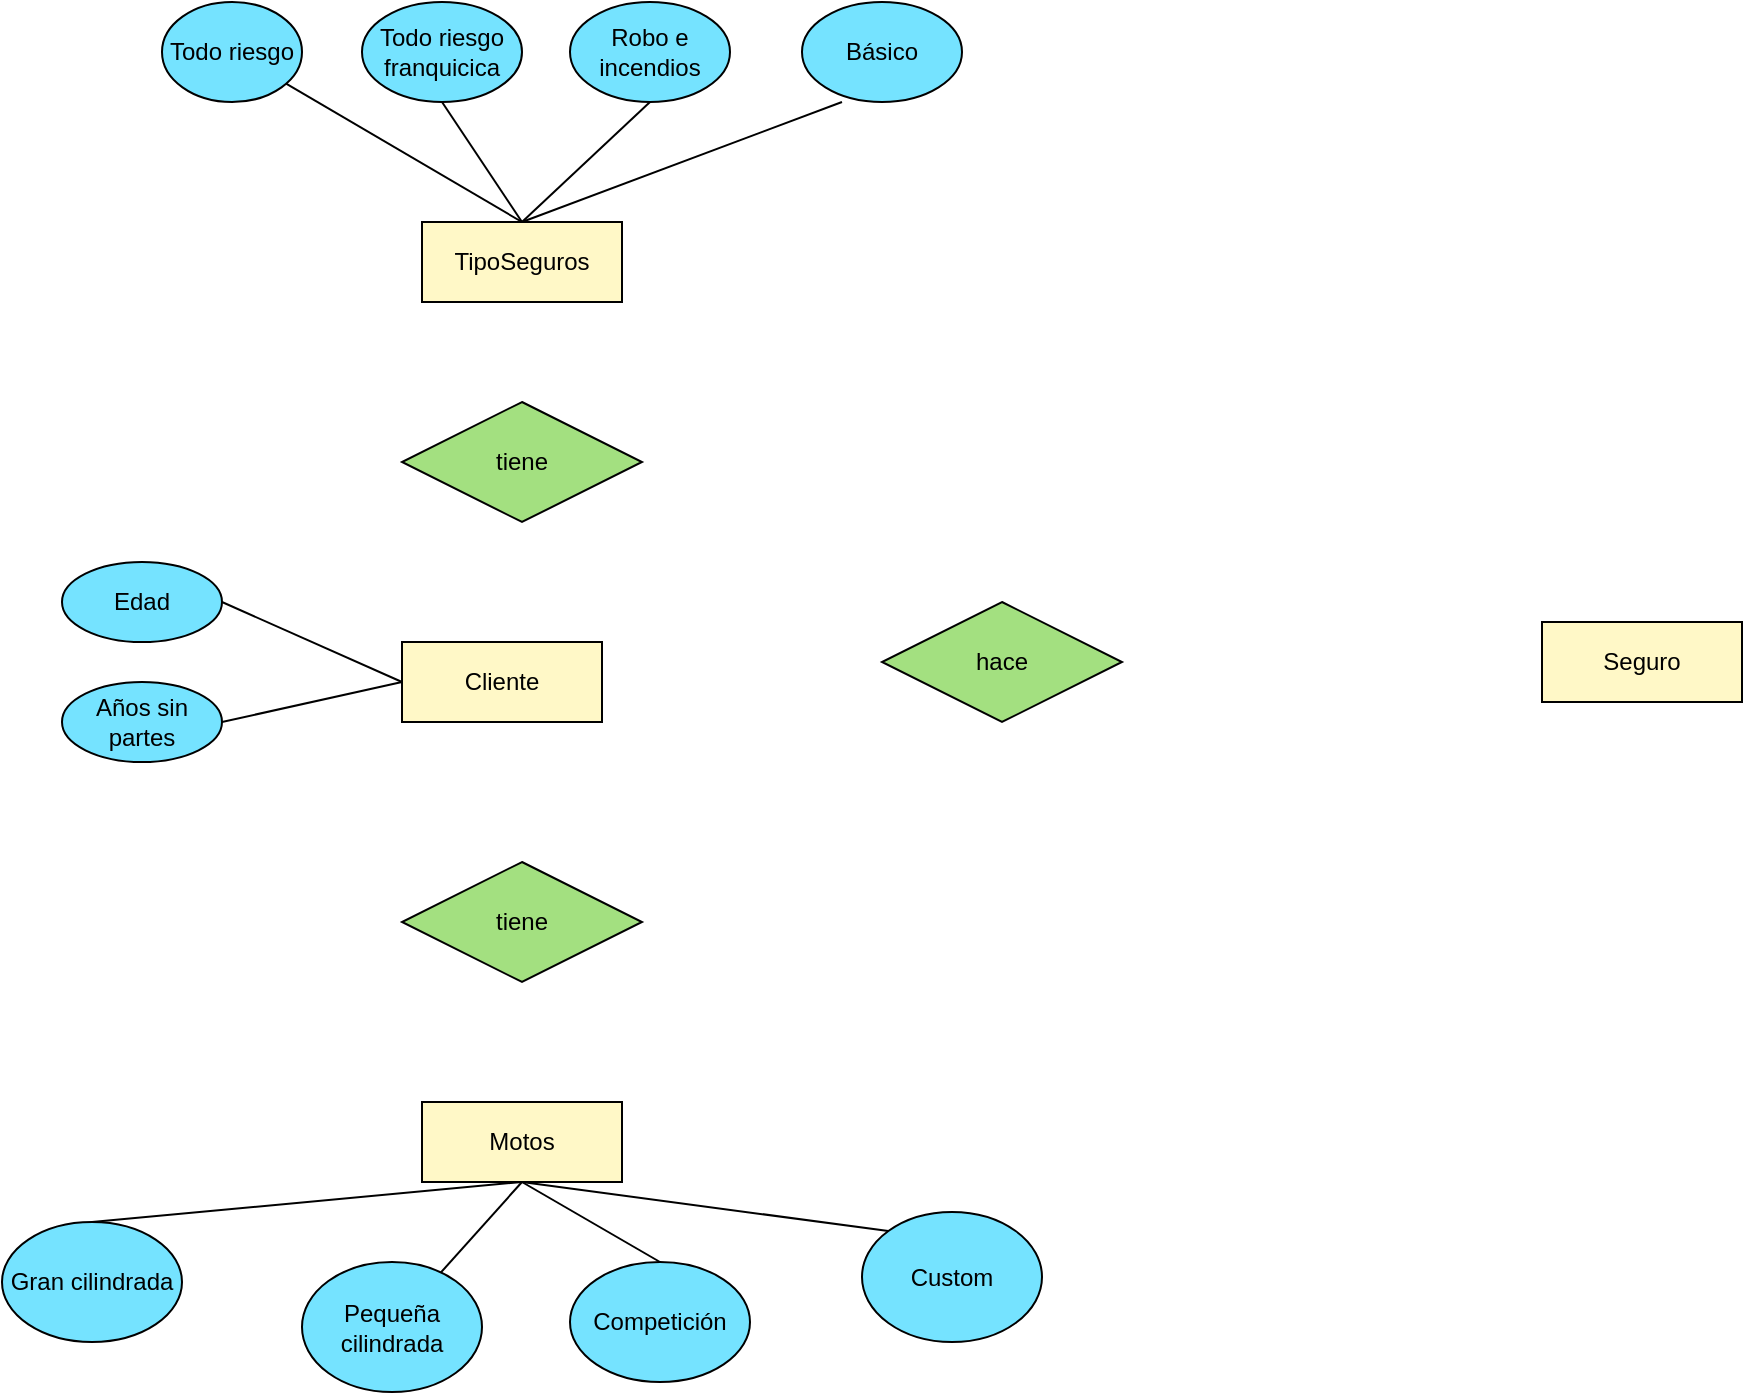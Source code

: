 <mxfile version="15.4.3" type="github">
  <diagram id="AI4jXtwQXXRuBNDluSqk" name="Page-1">
    <mxGraphModel dx="1422" dy="1906" grid="1" gridSize="10" guides="1" tooltips="1" connect="1" arrows="1" fold="1" page="1" pageScale="1" pageWidth="827" pageHeight="1169" math="0" shadow="0">
      <root>
        <mxCell id="0" />
        <mxCell id="1" parent="0" />
        <mxCell id="teiz955O3qd439UrQBPO-1" value="TipoSeguros" style="whiteSpace=wrap;html=1;align=center;fillColor=#FFF8C7;" vertex="1" parent="1">
          <mxGeometry x="340" y="80" width="100" height="40" as="geometry" />
        </mxCell>
        <mxCell id="teiz955O3qd439UrQBPO-2" value="Motos" style="whiteSpace=wrap;html=1;align=center;fillColor=#FFF8C7;" vertex="1" parent="1">
          <mxGeometry x="340" y="520" width="100" height="40" as="geometry" />
        </mxCell>
        <mxCell id="teiz955O3qd439UrQBPO-3" value="Seguro" style="whiteSpace=wrap;html=1;align=center;fillColor=#FFF8C7;" vertex="1" parent="1">
          <mxGeometry x="900" y="280" width="100" height="40" as="geometry" />
        </mxCell>
        <mxCell id="teiz955O3qd439UrQBPO-4" value="Todo riesgo" style="ellipse;whiteSpace=wrap;html=1;fillColor=#75E3FF;" vertex="1" parent="1">
          <mxGeometry x="210" y="-30" width="70" height="50" as="geometry" />
        </mxCell>
        <mxCell id="teiz955O3qd439UrQBPO-5" value="Todo riesgo franquicica&lt;br&gt;" style="ellipse;whiteSpace=wrap;html=1;fillColor=#75E3FF;" vertex="1" parent="1">
          <mxGeometry x="310" y="-30" width="80" height="50" as="geometry" />
        </mxCell>
        <mxCell id="teiz955O3qd439UrQBPO-6" value="Robo e incendios" style="ellipse;whiteSpace=wrap;html=1;fillColor=#75E3FF;" vertex="1" parent="1">
          <mxGeometry x="414" y="-30" width="80" height="50" as="geometry" />
        </mxCell>
        <mxCell id="teiz955O3qd439UrQBPO-7" value="Básico" style="ellipse;whiteSpace=wrap;html=1;fillColor=#75E3FF;" vertex="1" parent="1">
          <mxGeometry x="530" y="-30" width="80" height="50" as="geometry" />
        </mxCell>
        <mxCell id="teiz955O3qd439UrQBPO-8" value="" style="endArrow=none;html=1;rounded=0;entryX=0.25;entryY=1;entryDx=0;entryDy=0;entryPerimeter=0;exitX=0.5;exitY=0;exitDx=0;exitDy=0;" edge="1" parent="1" source="teiz955O3qd439UrQBPO-1" target="teiz955O3qd439UrQBPO-7">
          <mxGeometry relative="1" as="geometry">
            <mxPoint x="330" y="170" as="sourcePoint" />
            <mxPoint x="490" y="170" as="targetPoint" />
          </mxGeometry>
        </mxCell>
        <mxCell id="teiz955O3qd439UrQBPO-9" value="" style="endArrow=none;html=1;rounded=0;entryX=0.5;entryY=1;entryDx=0;entryDy=0;exitX=0.5;exitY=0;exitDx=0;exitDy=0;" edge="1" parent="1" source="teiz955O3qd439UrQBPO-1" target="teiz955O3qd439UrQBPO-6">
          <mxGeometry relative="1" as="geometry">
            <mxPoint x="330" y="170" as="sourcePoint" />
            <mxPoint x="490" y="170" as="targetPoint" />
          </mxGeometry>
        </mxCell>
        <mxCell id="teiz955O3qd439UrQBPO-10" value="" style="endArrow=none;html=1;rounded=0;entryX=0.5;entryY=1;entryDx=0;entryDy=0;exitX=0.5;exitY=0;exitDx=0;exitDy=0;" edge="1" parent="1" source="teiz955O3qd439UrQBPO-1" target="teiz955O3qd439UrQBPO-5">
          <mxGeometry relative="1" as="geometry">
            <mxPoint x="330" y="170" as="sourcePoint" />
            <mxPoint x="490" y="170" as="targetPoint" />
          </mxGeometry>
        </mxCell>
        <mxCell id="teiz955O3qd439UrQBPO-11" value="" style="endArrow=none;html=1;rounded=0;exitX=0.5;exitY=0;exitDx=0;exitDy=0;" edge="1" parent="1" source="teiz955O3qd439UrQBPO-1" target="teiz955O3qd439UrQBPO-4">
          <mxGeometry relative="1" as="geometry">
            <mxPoint x="330" y="170" as="sourcePoint" />
            <mxPoint x="490" y="170" as="targetPoint" />
          </mxGeometry>
        </mxCell>
        <mxCell id="teiz955O3qd439UrQBPO-12" value="Gran cilindrada" style="ellipse;whiteSpace=wrap;html=1;fillColor=#75E3FF;" vertex="1" parent="1">
          <mxGeometry x="130" y="580" width="90" height="60" as="geometry" />
        </mxCell>
        <mxCell id="teiz955O3qd439UrQBPO-13" value="Pequeña cilindrada" style="ellipse;whiteSpace=wrap;html=1;fillColor=#75E3FF;" vertex="1" parent="1">
          <mxGeometry x="280" y="600" width="90" height="65" as="geometry" />
        </mxCell>
        <mxCell id="teiz955O3qd439UrQBPO-14" value="Custom" style="ellipse;whiteSpace=wrap;html=1;fillColor=#75E3FF;" vertex="1" parent="1">
          <mxGeometry x="560" y="575" width="90" height="65" as="geometry" />
        </mxCell>
        <mxCell id="teiz955O3qd439UrQBPO-15" value="Competición" style="ellipse;whiteSpace=wrap;html=1;fillColor=#75E3FF;" vertex="1" parent="1">
          <mxGeometry x="414" y="600" width="90" height="60" as="geometry" />
        </mxCell>
        <mxCell id="teiz955O3qd439UrQBPO-16" value="" style="endArrow=none;html=1;rounded=0;exitX=0.5;exitY=0;exitDx=0;exitDy=0;entryX=0.5;entryY=1;entryDx=0;entryDy=0;" edge="1" parent="1" source="teiz955O3qd439UrQBPO-12" target="teiz955O3qd439UrQBPO-2">
          <mxGeometry relative="1" as="geometry">
            <mxPoint x="330" y="270" as="sourcePoint" />
            <mxPoint x="490" y="270" as="targetPoint" />
          </mxGeometry>
        </mxCell>
        <mxCell id="teiz955O3qd439UrQBPO-17" value="" style="endArrow=none;html=1;rounded=0;" edge="1" parent="1" target="teiz955O3qd439UrQBPO-13">
          <mxGeometry relative="1" as="geometry">
            <mxPoint x="390" y="560" as="sourcePoint" />
            <mxPoint x="490" y="270" as="targetPoint" />
          </mxGeometry>
        </mxCell>
        <mxCell id="teiz955O3qd439UrQBPO-18" value="" style="endArrow=none;html=1;rounded=0;exitX=0.5;exitY=1;exitDx=0;exitDy=0;entryX=0.5;entryY=0;entryDx=0;entryDy=0;" edge="1" parent="1" source="teiz955O3qd439UrQBPO-2" target="teiz955O3qd439UrQBPO-15">
          <mxGeometry relative="1" as="geometry">
            <mxPoint x="460" y="500" as="sourcePoint" />
            <mxPoint x="620" y="500" as="targetPoint" />
          </mxGeometry>
        </mxCell>
        <mxCell id="teiz955O3qd439UrQBPO-19" value="" style="endArrow=none;html=1;rounded=0;exitX=0;exitY=0;exitDx=0;exitDy=0;" edge="1" parent="1" source="teiz955O3qd439UrQBPO-14">
          <mxGeometry relative="1" as="geometry">
            <mxPoint x="330" y="270" as="sourcePoint" />
            <mxPoint x="390" y="560" as="targetPoint" />
            <Array as="points" />
          </mxGeometry>
        </mxCell>
        <mxCell id="teiz955O3qd439UrQBPO-20" value="Cliente" style="whiteSpace=wrap;html=1;align=center;fillColor=#FFF8C7;strokeColor=#000000;fontColor=#000000;" vertex="1" parent="1">
          <mxGeometry x="330" y="290" width="100" height="40" as="geometry" />
        </mxCell>
        <mxCell id="teiz955O3qd439UrQBPO-21" value="hace" style="shape=rhombus;perimeter=rhombusPerimeter;whiteSpace=wrap;html=1;align=center;fillColor=#A3E080;" vertex="1" parent="1">
          <mxGeometry x="570" y="270" width="120" height="60" as="geometry" />
        </mxCell>
        <mxCell id="teiz955O3qd439UrQBPO-22" value="tiene" style="shape=rhombus;perimeter=rhombusPerimeter;whiteSpace=wrap;html=1;align=center;fillColor=#A3E080;" vertex="1" parent="1">
          <mxGeometry x="330" y="170" width="120" height="60" as="geometry" />
        </mxCell>
        <mxCell id="teiz955O3qd439UrQBPO-23" value="tiene" style="shape=rhombus;perimeter=rhombusPerimeter;whiteSpace=wrap;html=1;align=center;fillColor=#A3E080;" vertex="1" parent="1">
          <mxGeometry x="330" y="400" width="120" height="60" as="geometry" />
        </mxCell>
        <mxCell id="teiz955O3qd439UrQBPO-24" value="Edad" style="ellipse;whiteSpace=wrap;html=1;align=center;fillColor=#75E3FF;" vertex="1" parent="1">
          <mxGeometry x="160" y="250" width="80" height="40" as="geometry" />
        </mxCell>
        <mxCell id="teiz955O3qd439UrQBPO-26" value="Años sin partes" style="ellipse;whiteSpace=wrap;html=1;align=center;fillColor=#75E3FF;" vertex="1" parent="1">
          <mxGeometry x="160" y="310" width="80" height="40" as="geometry" />
        </mxCell>
        <mxCell id="teiz955O3qd439UrQBPO-27" style="edgeStyle=none;rounded=0;orthogonalLoop=1;jettySize=auto;html=1;exitX=0;exitY=0.5;exitDx=0;exitDy=0;" edge="1" parent="1" source="teiz955O3qd439UrQBPO-26" target="teiz955O3qd439UrQBPO-26">
          <mxGeometry relative="1" as="geometry" />
        </mxCell>
        <mxCell id="teiz955O3qd439UrQBPO-28" value="" style="endArrow=none;html=1;rounded=0;entryX=0;entryY=0.5;entryDx=0;entryDy=0;exitX=1;exitY=0.5;exitDx=0;exitDy=0;" edge="1" parent="1" source="teiz955O3qd439UrQBPO-24" target="teiz955O3qd439UrQBPO-20">
          <mxGeometry relative="1" as="geometry">
            <mxPoint x="320" y="260" as="sourcePoint" />
            <mxPoint x="490" y="270" as="targetPoint" />
          </mxGeometry>
        </mxCell>
        <mxCell id="teiz955O3qd439UrQBPO-29" value="" style="endArrow=none;html=1;rounded=0;exitX=1;exitY=0.5;exitDx=0;exitDy=0;" edge="1" parent="1" source="teiz955O3qd439UrQBPO-26">
          <mxGeometry relative="1" as="geometry">
            <mxPoint x="330" y="270" as="sourcePoint" />
            <mxPoint x="330" y="310" as="targetPoint" />
          </mxGeometry>
        </mxCell>
      </root>
    </mxGraphModel>
  </diagram>
</mxfile>
